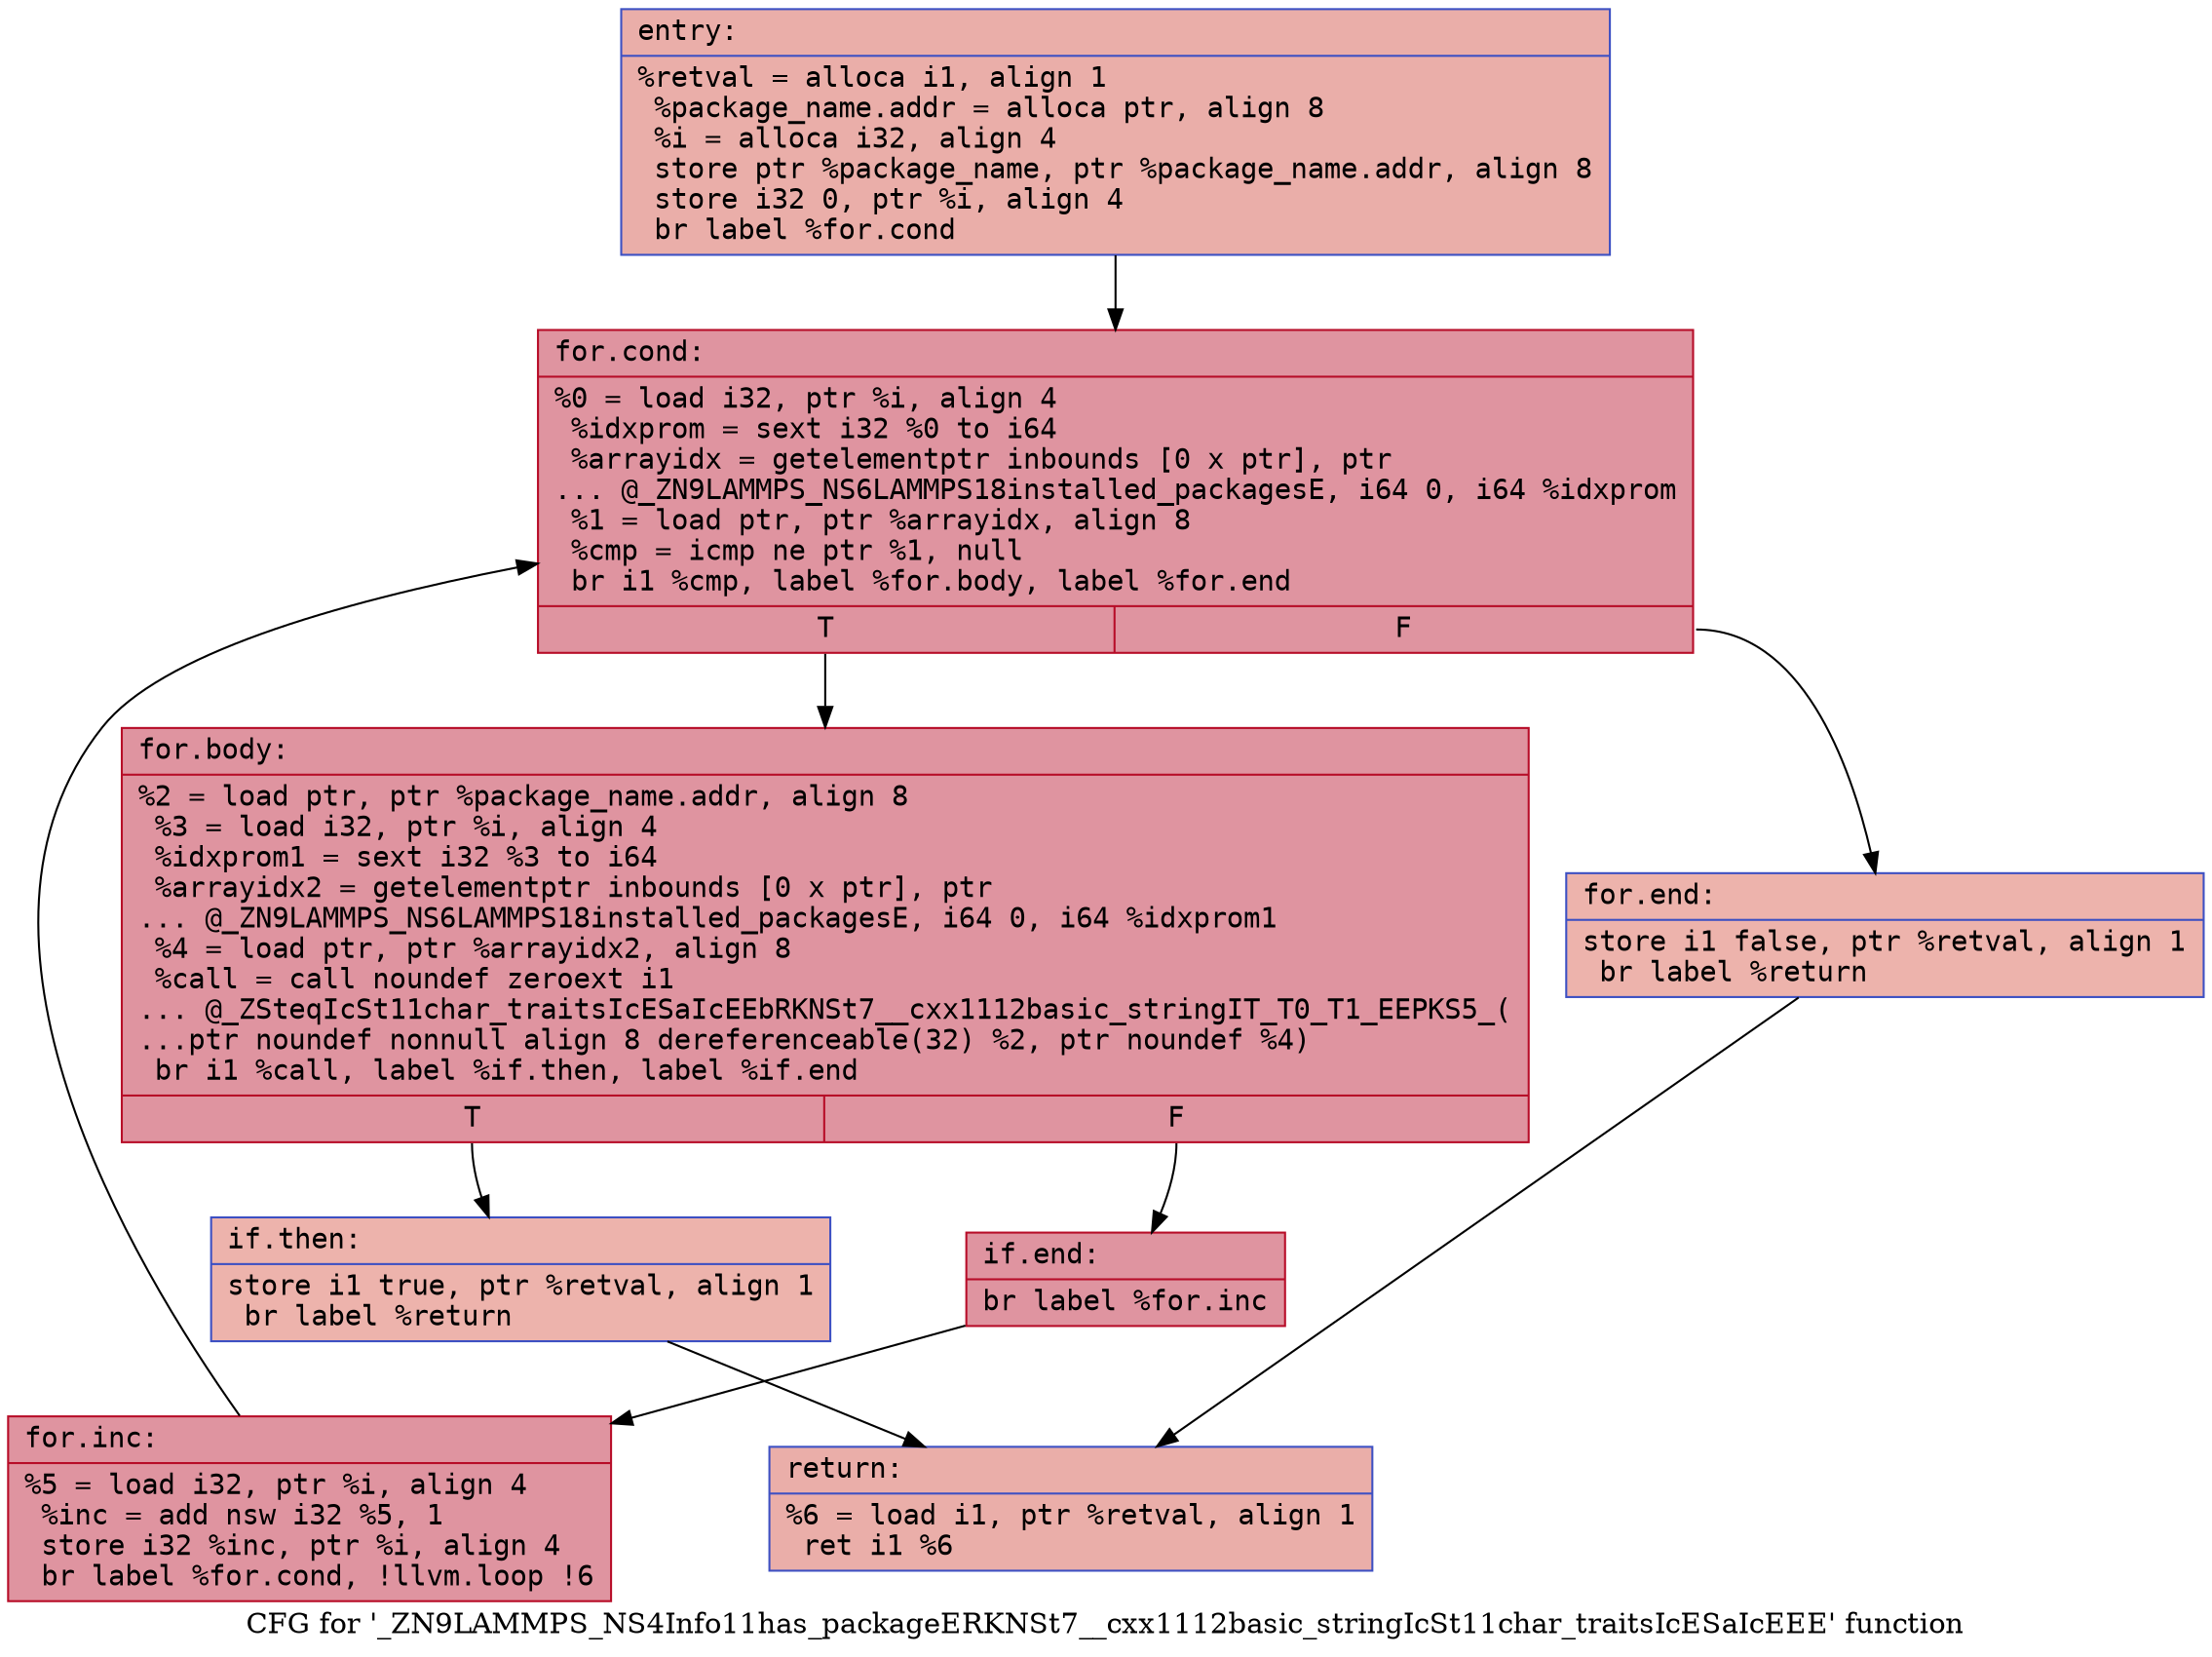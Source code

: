 digraph "CFG for '_ZN9LAMMPS_NS4Info11has_packageERKNSt7__cxx1112basic_stringIcSt11char_traitsIcESaIcEEE' function" {
	label="CFG for '_ZN9LAMMPS_NS4Info11has_packageERKNSt7__cxx1112basic_stringIcSt11char_traitsIcESaIcEEE' function";

	Node0x56284684fd10 [shape=record,color="#3d50c3ff", style=filled, fillcolor="#d0473d70" fontname="Courier",label="{entry:\l|  %retval = alloca i1, align 1\l  %package_name.addr = alloca ptr, align 8\l  %i = alloca i32, align 4\l  store ptr %package_name, ptr %package_name.addr, align 8\l  store i32 0, ptr %i, align 4\l  br label %for.cond\l}"];
	Node0x56284684fd10 -> Node0x562846850080[tooltip="entry -> for.cond\nProbability 100.00%" ];
	Node0x562846850080 [shape=record,color="#b70d28ff", style=filled, fillcolor="#b70d2870" fontname="Courier",label="{for.cond:\l|  %0 = load i32, ptr %i, align 4\l  %idxprom = sext i32 %0 to i64\l  %arrayidx = getelementptr inbounds [0 x ptr], ptr\l... @_ZN9LAMMPS_NS6LAMMPS18installed_packagesE, i64 0, i64 %idxprom\l  %1 = load ptr, ptr %arrayidx, align 8\l  %cmp = icmp ne ptr %1, null\l  br i1 %cmp, label %for.body, label %for.end\l|{<s0>T|<s1>F}}"];
	Node0x562846850080:s0 -> Node0x5628468504c0[tooltip="for.cond -> for.body\nProbability 96.88%" ];
	Node0x562846850080:s1 -> Node0x562846850510[tooltip="for.cond -> for.end\nProbability 3.12%" ];
	Node0x5628468504c0 [shape=record,color="#b70d28ff", style=filled, fillcolor="#b70d2870" fontname="Courier",label="{for.body:\l|  %2 = load ptr, ptr %package_name.addr, align 8\l  %3 = load i32, ptr %i, align 4\l  %idxprom1 = sext i32 %3 to i64\l  %arrayidx2 = getelementptr inbounds [0 x ptr], ptr\l... @_ZN9LAMMPS_NS6LAMMPS18installed_packagesE, i64 0, i64 %idxprom1\l  %4 = load ptr, ptr %arrayidx2, align 8\l  %call = call noundef zeroext i1\l... @_ZSteqIcSt11char_traitsIcESaIcEEbRKNSt7__cxx1112basic_stringIT_T0_T1_EEPKS5_(\l...ptr noundef nonnull align 8 dereferenceable(32) %2, ptr noundef %4)\l  br i1 %call, label %if.then, label %if.end\l|{<s0>T|<s1>F}}"];
	Node0x5628468504c0:s0 -> Node0x562846850b70[tooltip="for.body -> if.then\nProbability 3.12%" ];
	Node0x5628468504c0:s1 -> Node0x562846850bc0[tooltip="for.body -> if.end\nProbability 96.88%" ];
	Node0x562846850b70 [shape=record,color="#3d50c3ff", style=filled, fillcolor="#d6524470" fontname="Courier",label="{if.then:\l|  store i1 true, ptr %retval, align 1\l  br label %return\l}"];
	Node0x562846850b70 -> Node0x562846850d60[tooltip="if.then -> return\nProbability 100.00%" ];
	Node0x562846850bc0 [shape=record,color="#b70d28ff", style=filled, fillcolor="#b70d2870" fontname="Courier",label="{if.end:\l|  br label %for.inc\l}"];
	Node0x562846850bc0 -> Node0x562846850e40[tooltip="if.end -> for.inc\nProbability 100.00%" ];
	Node0x562846850e40 [shape=record,color="#b70d28ff", style=filled, fillcolor="#b70d2870" fontname="Courier",label="{for.inc:\l|  %5 = load i32, ptr %i, align 4\l  %inc = add nsw i32 %5, 1\l  store i32 %inc, ptr %i, align 4\l  br label %for.cond, !llvm.loop !6\l}"];
	Node0x562846850e40 -> Node0x562846850080[tooltip="for.inc -> for.cond\nProbability 100.00%" ];
	Node0x562846850510 [shape=record,color="#3d50c3ff", style=filled, fillcolor="#d6524470" fontname="Courier",label="{for.end:\l|  store i1 false, ptr %retval, align 1\l  br label %return\l}"];
	Node0x562846850510 -> Node0x562846850d60[tooltip="for.end -> return\nProbability 100.00%" ];
	Node0x562846850d60 [shape=record,color="#3d50c3ff", style=filled, fillcolor="#d0473d70" fontname="Courier",label="{return:\l|  %6 = load i1, ptr %retval, align 1\l  ret i1 %6\l}"];
}
